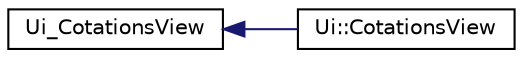 digraph "Graphe hiérarchique des classes"
{
  edge [fontname="Helvetica",fontsize="10",labelfontname="Helvetica",labelfontsize="10"];
  node [fontname="Helvetica",fontsize="10",shape=record];
  rankdir="LR";
  Node1 [label="Ui_CotationsView",height=0.2,width=0.4,color="black", fillcolor="white", style="filled",URL="$class_ui___cotations_view.html"];
  Node1 -> Node2 [dir="back",color="midnightblue",fontsize="10",style="solid",fontname="Helvetica"];
  Node2 [label="Ui::CotationsView",height=0.2,width=0.4,color="black", fillcolor="white", style="filled",URL="$class_ui_1_1_cotations_view.html"];
}
